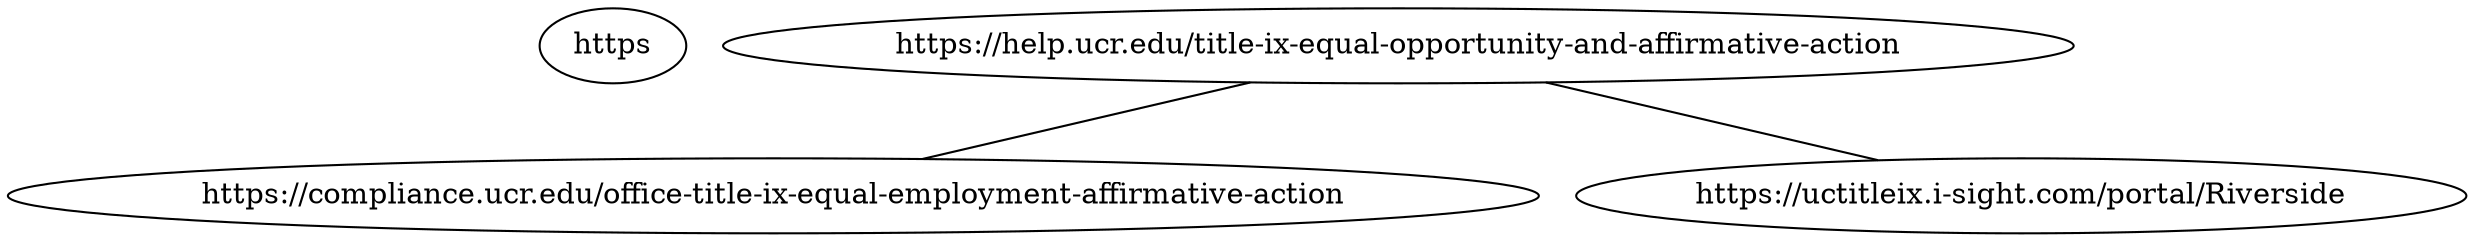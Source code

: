 strict graph  {
https [child_link="['https://compliance.ucr.edu/office-title-ix-equal-employment-affirmative-action', 'https://uctitleix.i-sight.com/portal/Riverside']", data="b\"\nTitle IX, Equal Opportunity and Affirmative Action | Help@UCR\nSkip to main content\nChief Compliance Office\nSearch\nUC Riverside\nHelp@UCR\nHelp Resources for the UCR Community\nSearch\nHome\nResources\nResources for Students\nResources for Academic Employees\nResources for Staff Members\nResources for Witnesses\nTitle IX, Equal Opportunity and Affirmative Action\nRequired to report (non-confidential)\nWho to contact:Title IX, Equal Opportunity and Affirmative Action 951-827-7070titleix@ucr.eduTitle IX, Equal Opportunity & Affirmative Action is responsible for ensuring UCR's commitment to non-discrimination, equal employment and affirmative action.\xc2\xa0 The Office can answer questions about policy and receive complaints and reports of bias, hate, and all forms of discrimination and harassment including sexual violence.\xc2\xa0The Office enforces the UC Policy on Sexual Violence and Sexual Harassment and UCR's Discrimination, Harassment and Retaliation Complaint and Resolution Policy.\xc2\xa0To file a report online:\xc2\xa0i-Sight | UC Incident Reporting Form for Harassment and Discrimination\xc2\xa0 \xc2\xa0(note reports may be filed anonymously)\nSearch\nUniversity of California, Riverside\n900 University Ave.\nRiverside, CA 92521\nTel: (951) 827-1012\nUCR Library\nCampus Status\nCampus Store\nCareer Opportunities\nDiversity\nMaps and Directions\nVisit UCR\nChief Compliance Office\n365 Skye Hall\nRiverside, CA 92521\ntel: (951) 827-6223\nRelated Links\nResources for Students\nResources for Academic Employees\nResources for Staff Members\nResources for Witnesses\nPrivacy and Accessibility\nTerms and Conditions\n\xc2\xa9 2023 Regents of the University of California\nLet us help you with your search\nEnter your Search Criteria.\nSearch\nCancel\""];
https [child_link="['https://compliance.ucr.edu/office-title-ix-equal-opportunity-affirmative-action', 'https://compliance.ucr.edu/office-title-ix-equal-opportunity-affirmative-action', 'https://compliance.ucr.edu/office-title-ix-equal-opportunity-affirmative-action', 'https://fboapps.ucr.edu/policies/index.php?path=printPolicies.php&policy=650-75', 'https://uctitleix.i-sight.com/portal/Riverside', 'https://titleix.ucr.edu/', 'https://www2.ed.gov/about/offices/list/ocr/docs/howto.html?src=rt', 'https://ocrportal.hhs.gov/ocr/smartscreen/main.jsf', 'https://compliance.ucr.edu/equal-employment', 'https://compliance.ucr.edu/discrimination-and-harassment-complaint-resolution-0', 'https://help.ucr.edu/uc-riverside-police-department', 'https://policy.ucop.edu/doc/4000376', 'https://policy.ucop.edu/doc/4000385', 'https://fboapps.ucr.edu/policies/index.php?path=viewPolicies.php&policy=650-75', 'http://titleix.ucr.edu']", data="b\"\nOffice of Title IX, Equal Opportunity & Affirmative Action | Compliance\nSkip to main content\nChief Compliance Office\nUCR Home\ndepartments & programs\nAudit\nOffice of Title IX, Equal Opportunity & Affirmative Action\nInvestigations & Complaint Resolution\nUC Ethics & Compliance Program\nClery Act Compliance\nSearch\nUC Riverside\nCompliance\nIntegrity and Accountability\nSearch\nHome\nComplaint Resolution & Investigations\nPolicies\nDelegations\nConflicts of Interest\nPrivacy Program\nData and Reports\nTitle IX/EOAA\nUCR Home\ndepartments & programs\nAudit\nOffice of Title IX, Equal Opportunity & Affirmative Action\nInvestigations & Complaint Resolution\nUC Ethics & Compliance Program\nClery Act Compliance\nOffice of Title IX, Equal Opportunity & Affirmative Action\nBreadcrumb\nOffice of Title IX, Equal Opportunity & Affirmative Action\nThe University is committed to non-discrimination, equal employment and\xc2\xa0affirmative action.\xc2\xa0 UCR respects the rights of all members of the campus community to equal opportunity\xc2\xa0 and freedom from harassment on the basis of race, color, religion, sex, national origin, citizenship, religion, sex, sexual orientation, gender (including gender identity, gender expression and gender transition status), pregnancy, age, disability (mental or physical), medical condition (cancer-related or genetic characteristics), genetic information (including family medical history), ancestry, service in the uniformed services (including protected veteran status), marital status, or any other characteristic protected by state or federal law.\xc2\xa0 The Office of Title IX, Equal Opportunity & Affirmative Action (Title IX/EOAA) is dedicated to protecting these rights through:\npromotion of the UC's values and policies, with training and education and awareness programs\nresponding to complaints and grievances of discrimination, harassment and retaliation\nimplementing UC and campus non-discrimination policies including the UC Policy on Sexual Violence and Sexual Harassment (SVSH)\noverseeing compliance with laws relating to discrimination and harassment\nensuring that UCR protects the rights of those with disabilities including under the Americans with Disabilities Act and Section 504 of the Rehabilitation Act\ncoordinating campus affirmative action programs and producing the affirmative action plans.\nYou may contact Title IX/EOAA:\nBy phone at 951-827-7070\nEmail titleix@ucr.edu\nContacts Page Link\nFiling a Report or Complaint\nTitle IX/EOAA handles reports and complaints of discrimination, harassment, retaliation, and other conduct prohibited by anti-discrimination policies and the SVSH Policy.\xc2\xa0 You may also report incidents of bias, hate and intolerance.\nDiscrimination is adverse, unequal treatment, such as a personnel action, based on a protected characteristic.\nHarassment is a form of discrimination, where the adverse treatment is unwelcome conduct based on a protected characteristic that is intimidating, hostile or offensive and so severe or pervasive that it creates a hostile environment.\nRetaliation is adverse action taken against someone for filing a complaint, participating in a complaint resolution process, or engaging in another protected activity.\nThe full definitions are provided in UCR's Discrimination, Harassment & Retaliation Complaint and Resolution Policy.\nTo file a report or complaint, including anonymously (if desired):\nmake an online report of discrimination, harassment, bias, hate, sexual violence, or retaliation\nYour report will be promptly reviewed by Office staff.\xc2\xa0 Typically, we will reach out to you or the person identified as having experienced the discrimination, harassment or retaliation with information and resources and to connect for an intake meeting if appropriate.\xc2\xa0 Our flowcharts and FAQs provide more information about our assessment and response process.\nThis reporting form may also be used to report violations of the SVSH Policy; visit the Title IX at UCR website to learn more about the SVSH Policy and programs.\nExternal Reporting Options\nUCR encourages students, faculty, and staff to contact the Office of Title IX, Equal Opportunity & Affirmative Action with complaints and concerns, so that we have the opportunity to work to address the concern.\xc2\xa0 We also provide information about how you may report discrimination, harassment (including sexual violence) and retaliation to regulatory entities, outside of UCR.\nOptions for Students\nStudents may file complaints with the U.S. Department of Education\xe2\x80\x99s Office for Civil Rights (OCR).\xc2\xa0 OCR has a website that explains how to file a discrimination complaint.\xc2\xa0 Other reporting options include:\nU.S. Department of Education Office for Civil Rights, Lyndon Baines Johnson Department of Education Building, 400 Maryland Ave., SW, Washington, DC 20202-1100 or ocr@ed.gov or (800) 421-3481, 800-877-8339 (TDD), or\nU.S. Department of Education's San Francisco Office: (415) 486-5555, or ocr.sanfrancisco@ed.gov.\nIf you are a student employee and your complaint relates to your role as an employee, the options for employees may also be available to you.\nOptions for Employees\nEmployees may file complaints with\nthe California Department of Fair Employment and Housing (DFEH) by using one of the three complaint methods described on their website.\nthe U.S. Equal Employment Opportunity Commission (EEOC), as explained on the EEOC's website.\xc2\xa0 The local EEOC office is located at\xc2\xa0Roybal Federal Building,\xc2\xa0255 East Temple St., 4th Floor,\xc2\xa0Los Angeles, CA 90012.\xc2\xa0 The EEOC encourages complainants to schedule an intake appointment online using their portal.\nthe U.S. Department of Education Office for Civil Rights, as described on their website.\xc2\xa0 Complaint options include online,\xc2\xa0by mail or phone at: U.S. Department of Education Office for Civil Rights, Lyndon Baines Johnson Department of Education Building, 400 Maryland Ave., SW, Washington, DC 20202-1100 or ocr@ed.gov or (800) 421-3481, 800-877-8339 (TDD), or through the Department\xe2\x80\x99s San Francisco Office: (415) 486-5555, or ocr.sanfrancisco@ed.gov.\nOptions for Residents and Fellows (UCR SOM and UCR Health)\nResidents and Fellows may file a complaint related to a medical education program (for example, for failure to prevent or appropriately respond to sexual harassment) with the Accreditation Council for Graduate Medical Education (ACGME).\nPatients\nPatients may file a complaint with the U.S. Department of Health and Human Services, Office for Civil Rights, electronically through the Office for Civil Rights Complaint Portal , or by mail or phone at: U.S. Department of Health and Human Services 200 Independence Avenue, SW Room 509F, HHH Building Washington, D.C. 20201 1-800-368-1019, 800-537-7697 (TDD). Complaint forms are available online.\nComplaints may also be made to the California Department of Public Health\xe2\x80\x99s Regional Office at 3901 Lennane Drive, Suite 210, Sacramento, CA 95834, (916) 263-5800, (800) 554-0354, (916) 263-5840 (fax).\nAdditionally, patients can file a complaint against a licensed medical professional, including physicians, nurses, psychologists and others through the California Department of Consumer Affairs. They can also visit this Consumer Affairs website, which will allow them to access websites to file complaints about any licensed professional in the State of California.\nInformation and Resources\nDo I Need to Report This?\nAffirmative Action\nPolicies and Nondiscrimination Policy Statements\nDiscrimination and Harassment Complaint Resolution\nTraining\nPregnancy\nDisability Access: ADA Compliance\nAnnual Report and Other Data\nHate and Bias Incidents\nUCR will review and respond to all reports of hate, bias, harassment, and discrimination.\nAnyone can report online to UCR's Office of Title IX, Equal Opportunity & Affirmative Action, or through the UC Systemwide Intolerance Report Form.\xc2\xa0 Hate crimes should be reported to law enforcement.\nBias and hate incidents generally are conduct that targets or disparages people or groups based on actual or perceived race, color, ancestry, religion, ethnicity, national origin, gender, gender identity, age, disability, sexual orientation, or other protected characteristics or categories.\xc2\xa0 See our FAQs for more information on the relationship of hate, bias, and harassment.\xc2\xa0 For definitions of different types of bias and other acts of intolerance, visit the UC Climate website.\nFor more options and information about other campus resource offices and about where to file other types of complaints or reports, visit\xc2\xa0Help@UCR.\nNews\ncalifornia advances commitment to pay equity and supporting women\nPolicies and Procedures\nUC and UCR policies and procedures relating to discrimination, harassment, and sexual violence\nUC Policy on Discrimination, Harassment & Affirmative Action in the Workplace\nUC Policy on Sexual Harassment and Sexual Violence\nProcedure for Discrimination, Harassment and Retaliation Complaint Resolution\nSearch\nUniversity of California, Riverside\n900 University Ave.\nRiverside, CA 92521\nTel: (951) 827-1012\nUCR Library\nCampus Status\nCampus Store\nCareer Opportunities\nDiversity\nMaps and Directions\nVisit UCR\nChief Compliance Office\n365 Skye Hall\n900 University Ave.             Riverside, CA 92521\ntel: (951) 827-6223\nRelated Links\nTitle IX at UCR\nUC Office of Ethics, Compliance and Audit Services\nWhistleblower Hotline (Systemwide)\nNewsletter\nSign up for our monthly newsletter.\nE-mail address:\nPrivacy and Accessibility\nTerms and Conditions\n\xc2\xa9 2023 Regents of the University of California\nLet us help you with your search\nEnter your Search Criteria.\nSearch\nCancel\""];
https [child_link="[]", data="b'\nError - 403\nSorry, access to this is restricted.\n403: Access to\nis forbidden.\ni-Sight'"];
"https://help.ucr.edu/title-ix-equal-opportunity-and-affirmative-action" -- "https://compliance.ucr.edu/office-title-ix-equal-employment-affirmative-action";
"https://help.ucr.edu/title-ix-equal-opportunity-and-affirmative-action" -- "https://uctitleix.i-sight.com/portal/Riverside";
}
